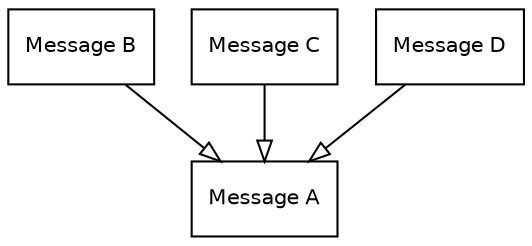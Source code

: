 digraph OneDependsOnMany
{
      node [shape=record, fontname=Helvetica, fontsize=10];
      a [ label="Message A"];
      b [ label="Message B"];
      c [ label="Message C"];
      d [ label="Message D"];
      b -> a [ arrowhead="empty"];
      c -> a [ arrowhead="empty"];
      d -> a [ arrowhead="empty"];
}
